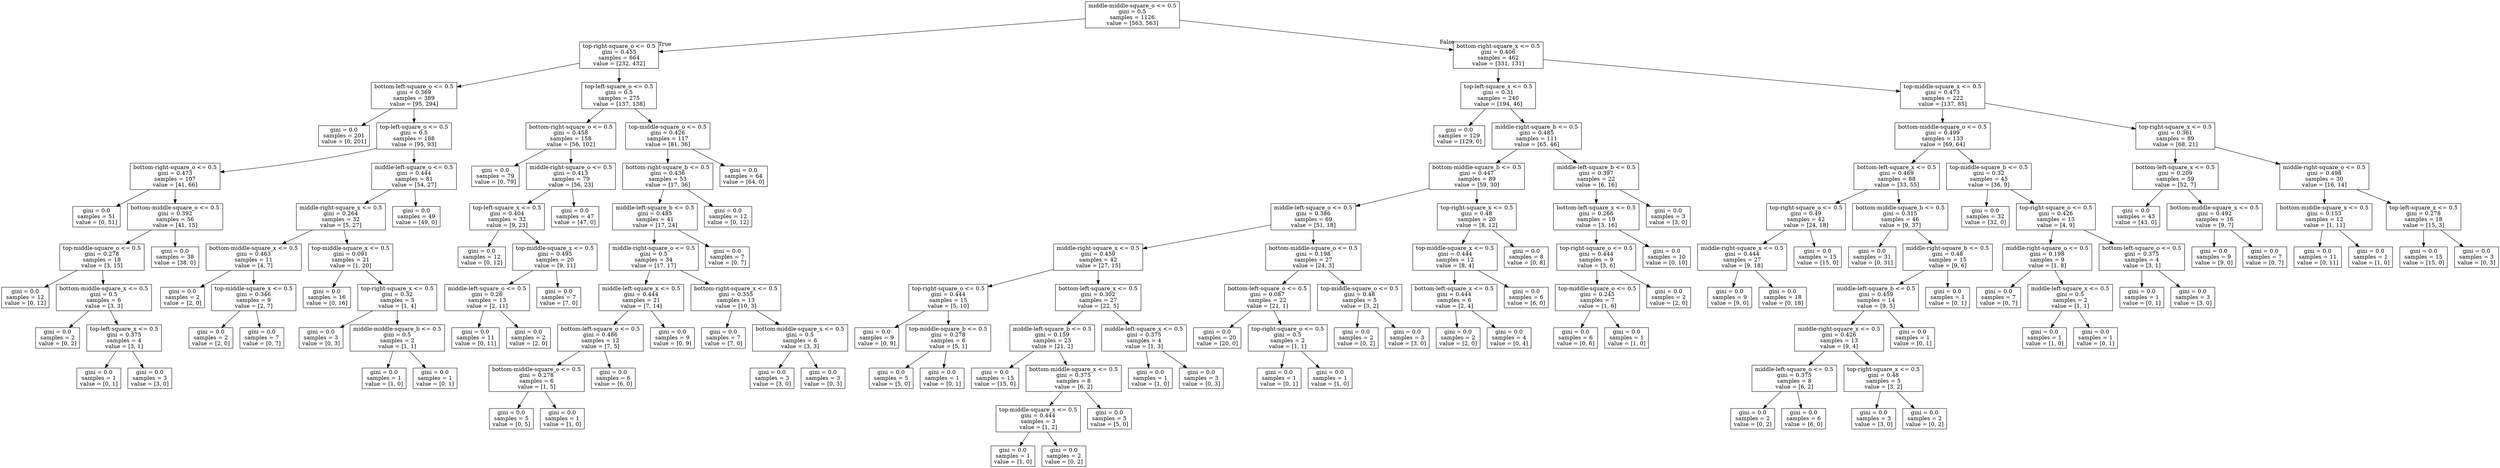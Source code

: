 digraph Tree {
node [shape=box] ;
0 [label="middle-middle-square_o <= 0.5\ngini = 0.5\nsamples = 1126\nvalue = [563, 563]"] ;
1 [label="top-right-square_o <= 0.5\ngini = 0.455\nsamples = 664\nvalue = [232, 432]"] ;
0 -> 1 [labeldistance=2.5, labelangle=45, headlabel="True"] ;
2 [label="bottom-left-square_o <= 0.5\ngini = 0.369\nsamples = 389\nvalue = [95, 294]"] ;
1 -> 2 ;
3 [label="gini = 0.0\nsamples = 201\nvalue = [0, 201]"] ;
2 -> 3 ;
4 [label="top-left-square_o <= 0.5\ngini = 0.5\nsamples = 188\nvalue = [95, 93]"] ;
2 -> 4 ;
5 [label="bottom-right-square_o <= 0.5\ngini = 0.473\nsamples = 107\nvalue = [41, 66]"] ;
4 -> 5 ;
6 [label="gini = 0.0\nsamples = 51\nvalue = [0, 51]"] ;
5 -> 6 ;
7 [label="bottom-middle-square_o <= 0.5\ngini = 0.392\nsamples = 56\nvalue = [41, 15]"] ;
5 -> 7 ;
8 [label="top-middle-square_o <= 0.5\ngini = 0.278\nsamples = 18\nvalue = [3, 15]"] ;
7 -> 8 ;
9 [label="gini = 0.0\nsamples = 12\nvalue = [0, 12]"] ;
8 -> 9 ;
10 [label="bottom-middle-square_x <= 0.5\ngini = 0.5\nsamples = 6\nvalue = [3, 3]"] ;
8 -> 10 ;
11 [label="gini = 0.0\nsamples = 2\nvalue = [0, 2]"] ;
10 -> 11 ;
12 [label="top-left-square_x <= 0.5\ngini = 0.375\nsamples = 4\nvalue = [3, 1]"] ;
10 -> 12 ;
13 [label="gini = 0.0\nsamples = 1\nvalue = [0, 1]"] ;
12 -> 13 ;
14 [label="gini = 0.0\nsamples = 3\nvalue = [3, 0]"] ;
12 -> 14 ;
15 [label="gini = 0.0\nsamples = 38\nvalue = [38, 0]"] ;
7 -> 15 ;
16 [label="middle-left-square_o <= 0.5\ngini = 0.444\nsamples = 81\nvalue = [54, 27]"] ;
4 -> 16 ;
17 [label="middle-right-square_x <= 0.5\ngini = 0.264\nsamples = 32\nvalue = [5, 27]"] ;
16 -> 17 ;
18 [label="bottom-middle-square_x <= 0.5\ngini = 0.463\nsamples = 11\nvalue = [4, 7]"] ;
17 -> 18 ;
19 [label="gini = 0.0\nsamples = 2\nvalue = [2, 0]"] ;
18 -> 19 ;
20 [label="top-middle-square_x <= 0.5\ngini = 0.346\nsamples = 9\nvalue = [2, 7]"] ;
18 -> 20 ;
21 [label="gini = 0.0\nsamples = 2\nvalue = [2, 0]"] ;
20 -> 21 ;
22 [label="gini = 0.0\nsamples = 7\nvalue = [0, 7]"] ;
20 -> 22 ;
23 [label="top-middle-square_x <= 0.5\ngini = 0.091\nsamples = 21\nvalue = [1, 20]"] ;
17 -> 23 ;
24 [label="gini = 0.0\nsamples = 16\nvalue = [0, 16]"] ;
23 -> 24 ;
25 [label="top-right-square_x <= 0.5\ngini = 0.32\nsamples = 5\nvalue = [1, 4]"] ;
23 -> 25 ;
26 [label="gini = 0.0\nsamples = 3\nvalue = [0, 3]"] ;
25 -> 26 ;
27 [label="middle-middle-square_b <= 0.5\ngini = 0.5\nsamples = 2\nvalue = [1, 1]"] ;
25 -> 27 ;
28 [label="gini = 0.0\nsamples = 1\nvalue = [1, 0]"] ;
27 -> 28 ;
29 [label="gini = 0.0\nsamples = 1\nvalue = [0, 1]"] ;
27 -> 29 ;
30 [label="gini = 0.0\nsamples = 49\nvalue = [49, 0]"] ;
16 -> 30 ;
31 [label="top-left-square_o <= 0.5\ngini = 0.5\nsamples = 275\nvalue = [137, 138]"] ;
1 -> 31 ;
32 [label="bottom-right-square_o <= 0.5\ngini = 0.458\nsamples = 158\nvalue = [56, 102]"] ;
31 -> 32 ;
33 [label="gini = 0.0\nsamples = 79\nvalue = [0, 79]"] ;
32 -> 33 ;
34 [label="middle-right-square_o <= 0.5\ngini = 0.413\nsamples = 79\nvalue = [56, 23]"] ;
32 -> 34 ;
35 [label="top-left-square_x <= 0.5\ngini = 0.404\nsamples = 32\nvalue = [9, 23]"] ;
34 -> 35 ;
36 [label="gini = 0.0\nsamples = 12\nvalue = [0, 12]"] ;
35 -> 36 ;
37 [label="top-middle-square_x <= 0.5\ngini = 0.495\nsamples = 20\nvalue = [9, 11]"] ;
35 -> 37 ;
38 [label="middle-left-square_o <= 0.5\ngini = 0.26\nsamples = 13\nvalue = [2, 11]"] ;
37 -> 38 ;
39 [label="gini = 0.0\nsamples = 11\nvalue = [0, 11]"] ;
38 -> 39 ;
40 [label="gini = 0.0\nsamples = 2\nvalue = [2, 0]"] ;
38 -> 40 ;
41 [label="gini = 0.0\nsamples = 7\nvalue = [7, 0]"] ;
37 -> 41 ;
42 [label="gini = 0.0\nsamples = 47\nvalue = [47, 0]"] ;
34 -> 42 ;
43 [label="top-middle-square_o <= 0.5\ngini = 0.426\nsamples = 117\nvalue = [81, 36]"] ;
31 -> 43 ;
44 [label="bottom-right-square_b <= 0.5\ngini = 0.436\nsamples = 53\nvalue = [17, 36]"] ;
43 -> 44 ;
45 [label="middle-left-square_b <= 0.5\ngini = 0.485\nsamples = 41\nvalue = [17, 24]"] ;
44 -> 45 ;
46 [label="middle-right-square_o <= 0.5\ngini = 0.5\nsamples = 34\nvalue = [17, 17]"] ;
45 -> 46 ;
47 [label="middle-left-square_x <= 0.5\ngini = 0.444\nsamples = 21\nvalue = [7, 14]"] ;
46 -> 47 ;
48 [label="bottom-left-square_o <= 0.5\ngini = 0.486\nsamples = 12\nvalue = [7, 5]"] ;
47 -> 48 ;
49 [label="bottom-middle-square_o <= 0.5\ngini = 0.278\nsamples = 6\nvalue = [1, 5]"] ;
48 -> 49 ;
50 [label="gini = 0.0\nsamples = 5\nvalue = [0, 5]"] ;
49 -> 50 ;
51 [label="gini = 0.0\nsamples = 1\nvalue = [1, 0]"] ;
49 -> 51 ;
52 [label="gini = 0.0\nsamples = 6\nvalue = [6, 0]"] ;
48 -> 52 ;
53 [label="gini = 0.0\nsamples = 9\nvalue = [0, 9]"] ;
47 -> 53 ;
54 [label="bottom-right-square_x <= 0.5\ngini = 0.355\nsamples = 13\nvalue = [10, 3]"] ;
46 -> 54 ;
55 [label="gini = 0.0\nsamples = 7\nvalue = [7, 0]"] ;
54 -> 55 ;
56 [label="bottom-middle-square_x <= 0.5\ngini = 0.5\nsamples = 6\nvalue = [3, 3]"] ;
54 -> 56 ;
57 [label="gini = 0.0\nsamples = 3\nvalue = [3, 0]"] ;
56 -> 57 ;
58 [label="gini = 0.0\nsamples = 3\nvalue = [0, 3]"] ;
56 -> 58 ;
59 [label="gini = 0.0\nsamples = 7\nvalue = [0, 7]"] ;
45 -> 59 ;
60 [label="gini = 0.0\nsamples = 12\nvalue = [0, 12]"] ;
44 -> 60 ;
61 [label="gini = 0.0\nsamples = 64\nvalue = [64, 0]"] ;
43 -> 61 ;
62 [label="bottom-right-square_x <= 0.5\ngini = 0.406\nsamples = 462\nvalue = [331, 131]"] ;
0 -> 62 [labeldistance=2.5, labelangle=-45, headlabel="False"] ;
63 [label="top-left-square_x <= 0.5\ngini = 0.31\nsamples = 240\nvalue = [194, 46]"] ;
62 -> 63 ;
64 [label="gini = 0.0\nsamples = 129\nvalue = [129, 0]"] ;
63 -> 64 ;
65 [label="middle-right-square_b <= 0.5\ngini = 0.485\nsamples = 111\nvalue = [65, 46]"] ;
63 -> 65 ;
66 [label="bottom-middle-square_b <= 0.5\ngini = 0.447\nsamples = 89\nvalue = [59, 30]"] ;
65 -> 66 ;
67 [label="middle-left-square_o <= 0.5\ngini = 0.386\nsamples = 69\nvalue = [51, 18]"] ;
66 -> 67 ;
68 [label="middle-right-square_x <= 0.5\ngini = 0.459\nsamples = 42\nvalue = [27, 15]"] ;
67 -> 68 ;
69 [label="top-right-square_o <= 0.5\ngini = 0.444\nsamples = 15\nvalue = [5, 10]"] ;
68 -> 69 ;
70 [label="gini = 0.0\nsamples = 9\nvalue = [0, 9]"] ;
69 -> 70 ;
71 [label="top-middle-square_b <= 0.5\ngini = 0.278\nsamples = 6\nvalue = [5, 1]"] ;
69 -> 71 ;
72 [label="gini = 0.0\nsamples = 5\nvalue = [5, 0]"] ;
71 -> 72 ;
73 [label="gini = 0.0\nsamples = 1\nvalue = [0, 1]"] ;
71 -> 73 ;
74 [label="bottom-left-square_x <= 0.5\ngini = 0.302\nsamples = 27\nvalue = [22, 5]"] ;
68 -> 74 ;
75 [label="middle-left-square_b <= 0.5\ngini = 0.159\nsamples = 23\nvalue = [21, 2]"] ;
74 -> 75 ;
76 [label="gini = 0.0\nsamples = 15\nvalue = [15, 0]"] ;
75 -> 76 ;
77 [label="bottom-middle-square_x <= 0.5\ngini = 0.375\nsamples = 8\nvalue = [6, 2]"] ;
75 -> 77 ;
78 [label="top-middle-square_x <= 0.5\ngini = 0.444\nsamples = 3\nvalue = [1, 2]"] ;
77 -> 78 ;
79 [label="gini = 0.0\nsamples = 1\nvalue = [1, 0]"] ;
78 -> 79 ;
80 [label="gini = 0.0\nsamples = 2\nvalue = [0, 2]"] ;
78 -> 80 ;
81 [label="gini = 0.0\nsamples = 5\nvalue = [5, 0]"] ;
77 -> 81 ;
82 [label="middle-left-square_x <= 0.5\ngini = 0.375\nsamples = 4\nvalue = [1, 3]"] ;
74 -> 82 ;
83 [label="gini = 0.0\nsamples = 1\nvalue = [1, 0]"] ;
82 -> 83 ;
84 [label="gini = 0.0\nsamples = 3\nvalue = [0, 3]"] ;
82 -> 84 ;
85 [label="bottom-middle-square_o <= 0.5\ngini = 0.198\nsamples = 27\nvalue = [24, 3]"] ;
67 -> 85 ;
86 [label="bottom-left-square_o <= 0.5\ngini = 0.087\nsamples = 22\nvalue = [21, 1]"] ;
85 -> 86 ;
87 [label="gini = 0.0\nsamples = 20\nvalue = [20, 0]"] ;
86 -> 87 ;
88 [label="top-right-square_o <= 0.5\ngini = 0.5\nsamples = 2\nvalue = [1, 1]"] ;
86 -> 88 ;
89 [label="gini = 0.0\nsamples = 1\nvalue = [0, 1]"] ;
88 -> 89 ;
90 [label="gini = 0.0\nsamples = 1\nvalue = [1, 0]"] ;
88 -> 90 ;
91 [label="top-middle-square_o <= 0.5\ngini = 0.48\nsamples = 5\nvalue = [3, 2]"] ;
85 -> 91 ;
92 [label="gini = 0.0\nsamples = 2\nvalue = [0, 2]"] ;
91 -> 92 ;
93 [label="gini = 0.0\nsamples = 3\nvalue = [3, 0]"] ;
91 -> 93 ;
94 [label="top-right-square_x <= 0.5\ngini = 0.48\nsamples = 20\nvalue = [8, 12]"] ;
66 -> 94 ;
95 [label="top-middle-square_x <= 0.5\ngini = 0.444\nsamples = 12\nvalue = [8, 4]"] ;
94 -> 95 ;
96 [label="bottom-left-square_x <= 0.5\ngini = 0.444\nsamples = 6\nvalue = [2, 4]"] ;
95 -> 96 ;
97 [label="gini = 0.0\nsamples = 2\nvalue = [2, 0]"] ;
96 -> 97 ;
98 [label="gini = 0.0\nsamples = 4\nvalue = [0, 4]"] ;
96 -> 98 ;
99 [label="gini = 0.0\nsamples = 6\nvalue = [6, 0]"] ;
95 -> 99 ;
100 [label="gini = 0.0\nsamples = 8\nvalue = [0, 8]"] ;
94 -> 100 ;
101 [label="middle-left-square_b <= 0.5\ngini = 0.397\nsamples = 22\nvalue = [6, 16]"] ;
65 -> 101 ;
102 [label="bottom-left-square_x <= 0.5\ngini = 0.266\nsamples = 19\nvalue = [3, 16]"] ;
101 -> 102 ;
103 [label="top-right-square_o <= 0.5\ngini = 0.444\nsamples = 9\nvalue = [3, 6]"] ;
102 -> 103 ;
104 [label="top-middle-square_o <= 0.5\ngini = 0.245\nsamples = 7\nvalue = [1, 6]"] ;
103 -> 104 ;
105 [label="gini = 0.0\nsamples = 6\nvalue = [0, 6]"] ;
104 -> 105 ;
106 [label="gini = 0.0\nsamples = 1\nvalue = [1, 0]"] ;
104 -> 106 ;
107 [label="gini = 0.0\nsamples = 2\nvalue = [2, 0]"] ;
103 -> 107 ;
108 [label="gini = 0.0\nsamples = 10\nvalue = [0, 10]"] ;
102 -> 108 ;
109 [label="gini = 0.0\nsamples = 3\nvalue = [3, 0]"] ;
101 -> 109 ;
110 [label="top-middle-square_x <= 0.5\ngini = 0.473\nsamples = 222\nvalue = [137, 85]"] ;
62 -> 110 ;
111 [label="bottom-middle-square_o <= 0.5\ngini = 0.499\nsamples = 133\nvalue = [69, 64]"] ;
110 -> 111 ;
112 [label="bottom-left-square_x <= 0.5\ngini = 0.469\nsamples = 88\nvalue = [33, 55]"] ;
111 -> 112 ;
113 [label="top-right-square_o <= 0.5\ngini = 0.49\nsamples = 42\nvalue = [24, 18]"] ;
112 -> 113 ;
114 [label="middle-right-square_x <= 0.5\ngini = 0.444\nsamples = 27\nvalue = [9, 18]"] ;
113 -> 114 ;
115 [label="gini = 0.0\nsamples = 9\nvalue = [9, 0]"] ;
114 -> 115 ;
116 [label="gini = 0.0\nsamples = 18\nvalue = [0, 18]"] ;
114 -> 116 ;
117 [label="gini = 0.0\nsamples = 15\nvalue = [15, 0]"] ;
113 -> 117 ;
118 [label="bottom-middle-square_b <= 0.5\ngini = 0.315\nsamples = 46\nvalue = [9, 37]"] ;
112 -> 118 ;
119 [label="gini = 0.0\nsamples = 31\nvalue = [0, 31]"] ;
118 -> 119 ;
120 [label="middle-right-square_b <= 0.5\ngini = 0.48\nsamples = 15\nvalue = [9, 6]"] ;
118 -> 120 ;
121 [label="middle-left-square_b <= 0.5\ngini = 0.459\nsamples = 14\nvalue = [9, 5]"] ;
120 -> 121 ;
122 [label="middle-right-square_x <= 0.5\ngini = 0.426\nsamples = 13\nvalue = [9, 4]"] ;
121 -> 122 ;
123 [label="middle-left-square_o <= 0.5\ngini = 0.375\nsamples = 8\nvalue = [6, 2]"] ;
122 -> 123 ;
124 [label="gini = 0.0\nsamples = 2\nvalue = [0, 2]"] ;
123 -> 124 ;
125 [label="gini = 0.0\nsamples = 6\nvalue = [6, 0]"] ;
123 -> 125 ;
126 [label="top-right-square_x <= 0.5\ngini = 0.48\nsamples = 5\nvalue = [3, 2]"] ;
122 -> 126 ;
127 [label="gini = 0.0\nsamples = 3\nvalue = [3, 0]"] ;
126 -> 127 ;
128 [label="gini = 0.0\nsamples = 2\nvalue = [0, 2]"] ;
126 -> 128 ;
129 [label="gini = 0.0\nsamples = 1\nvalue = [0, 1]"] ;
121 -> 129 ;
130 [label="gini = 0.0\nsamples = 1\nvalue = [0, 1]"] ;
120 -> 130 ;
131 [label="top-middle-square_b <= 0.5\ngini = 0.32\nsamples = 45\nvalue = [36, 9]"] ;
111 -> 131 ;
132 [label="gini = 0.0\nsamples = 32\nvalue = [32, 0]"] ;
131 -> 132 ;
133 [label="top-right-square_o <= 0.5\ngini = 0.426\nsamples = 13\nvalue = [4, 9]"] ;
131 -> 133 ;
134 [label="middle-right-square_o <= 0.5\ngini = 0.198\nsamples = 9\nvalue = [1, 8]"] ;
133 -> 134 ;
135 [label="gini = 0.0\nsamples = 7\nvalue = [0, 7]"] ;
134 -> 135 ;
136 [label="middle-left-square_x <= 0.5\ngini = 0.5\nsamples = 2\nvalue = [1, 1]"] ;
134 -> 136 ;
137 [label="gini = 0.0\nsamples = 1\nvalue = [1, 0]"] ;
136 -> 137 ;
138 [label="gini = 0.0\nsamples = 1\nvalue = [0, 1]"] ;
136 -> 138 ;
139 [label="bottom-left-square_o <= 0.5\ngini = 0.375\nsamples = 4\nvalue = [3, 1]"] ;
133 -> 139 ;
140 [label="gini = 0.0\nsamples = 1\nvalue = [0, 1]"] ;
139 -> 140 ;
141 [label="gini = 0.0\nsamples = 3\nvalue = [3, 0]"] ;
139 -> 141 ;
142 [label="top-right-square_x <= 0.5\ngini = 0.361\nsamples = 89\nvalue = [68, 21]"] ;
110 -> 142 ;
143 [label="bottom-left-square_x <= 0.5\ngini = 0.209\nsamples = 59\nvalue = [52, 7]"] ;
142 -> 143 ;
144 [label="gini = 0.0\nsamples = 43\nvalue = [43, 0]"] ;
143 -> 144 ;
145 [label="bottom-middle-square_x <= 0.5\ngini = 0.492\nsamples = 16\nvalue = [9, 7]"] ;
143 -> 145 ;
146 [label="gini = 0.0\nsamples = 9\nvalue = [9, 0]"] ;
145 -> 146 ;
147 [label="gini = 0.0\nsamples = 7\nvalue = [0, 7]"] ;
145 -> 147 ;
148 [label="middle-right-square_o <= 0.5\ngini = 0.498\nsamples = 30\nvalue = [16, 14]"] ;
142 -> 148 ;
149 [label="bottom-middle-square_x <= 0.5\ngini = 0.153\nsamples = 12\nvalue = [1, 11]"] ;
148 -> 149 ;
150 [label="gini = 0.0\nsamples = 11\nvalue = [0, 11]"] ;
149 -> 150 ;
151 [label="gini = 0.0\nsamples = 1\nvalue = [1, 0]"] ;
149 -> 151 ;
152 [label="top-left-square_x <= 0.5\ngini = 0.278\nsamples = 18\nvalue = [15, 3]"] ;
148 -> 152 ;
153 [label="gini = 0.0\nsamples = 15\nvalue = [15, 0]"] ;
152 -> 153 ;
154 [label="gini = 0.0\nsamples = 3\nvalue = [0, 3]"] ;
152 -> 154 ;
}